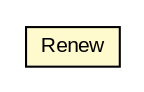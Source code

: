 #!/usr/local/bin/dot
#
# Class diagram 
# Generated by UMLGraph version R5_6-24-gf6e263 (http://www.umlgraph.org/)
#

digraph G {
	edge [fontname="arial",fontsize=10,labelfontname="arial",labelfontsize=10];
	node [fontname="arial",fontsize=10,shape=plaintext];
	nodesep=0.25;
	ranksep=0.5;
	// org.oasis_open.docs.wsn.b_2.Renew
	c975809 [label=<<table title="org.oasis_open.docs.wsn.b_2.Renew" border="0" cellborder="1" cellspacing="0" cellpadding="2" port="p" bgcolor="lemonChiffon" href="./Renew.html">
		<tr><td><table border="0" cellspacing="0" cellpadding="1">
<tr><td align="center" balign="center"> Renew </td></tr>
		</table></td></tr>
		</table>>, URL="./Renew.html", fontname="arial", fontcolor="black", fontsize=10.0];
}

